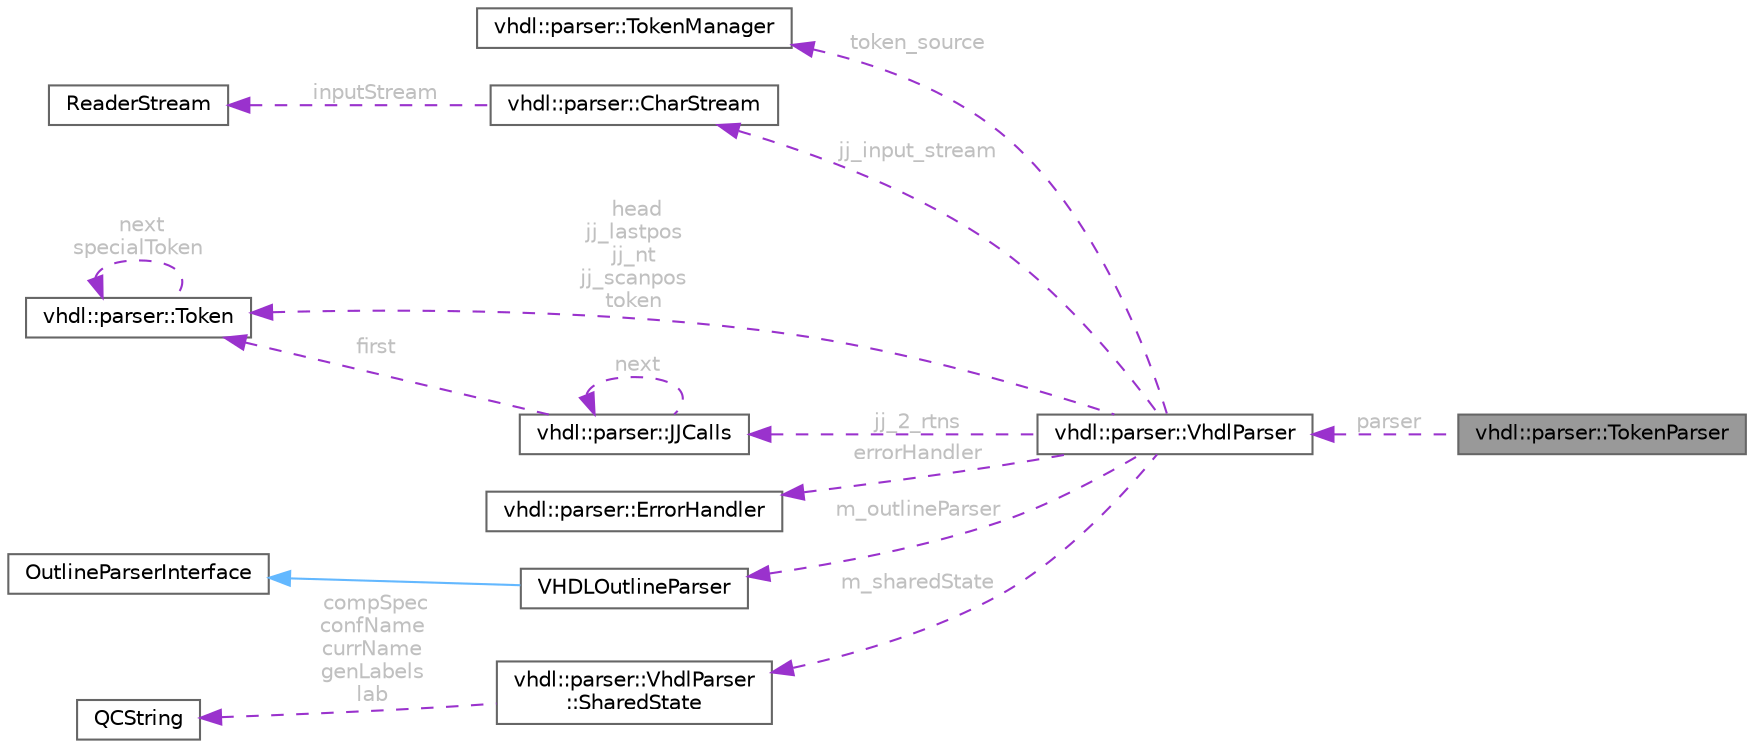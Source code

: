 digraph "vhdl::parser::TokenParser"
{
 // INTERACTIVE_SVG=YES
 // LATEX_PDF_SIZE
  bgcolor="transparent";
  edge [fontname=Helvetica,fontsize=10,labelfontname=Helvetica,labelfontsize=10];
  node [fontname=Helvetica,fontsize=10,shape=box,height=0.2,width=0.4];
  rankdir="LR";
  Node1 [label="vhdl::parser::TokenParser",height=0.2,width=0.4,color="gray40", fillcolor="grey60", style="filled", fontcolor="black",tooltip=" "];
  Node2 -> Node1 [dir="back",color="darkorchid3",style="dashed",label=" parser",fontcolor="grey" ];
  Node2 [label="vhdl::parser::VhdlParser",height=0.2,width=0.4,color="gray40", fillcolor="white", style="filled",URL="$de/d32/classvhdl_1_1parser_1_1_vhdl_parser.html",tooltip=" "];
  Node3 -> Node2 [dir="back",color="darkorchid3",style="dashed",label=" token_source",fontcolor="grey" ];
  Node3 [label="vhdl::parser::TokenManager",height=0.2,width=0.4,color="gray40", fillcolor="white", style="filled",URL="$d3/d2c/classvhdl_1_1parser_1_1_token_manager.html",tooltip="An implementation for this interface is generated by JavaCCParser."];
  Node4 -> Node2 [dir="back",color="darkorchid3",style="dashed",label=" jj_input_stream",fontcolor="grey" ];
  Node4 [label="vhdl::parser::CharStream",height=0.2,width=0.4,color="gray40", fillcolor="white", style="filled",URL="$d2/d98/classvhdl_1_1parser_1_1_char_stream.html",tooltip="This class describes a character stream that maintains line and column number positions of the charac..."];
  Node5 -> Node4 [dir="back",color="darkorchid3",style="dashed",label=" inputStream",fontcolor="grey" ];
  Node5 [label="ReaderStream",height=0.2,width=0.4,color="gray40", fillcolor="white", style="filled",URL="$d4/d89/class_reader_stream.html",tooltip=" "];
  Node6 -> Node2 [dir="back",color="darkorchid3",style="dashed",label=" head\njj_lastpos\njj_nt\njj_scanpos\ntoken",fontcolor="grey" ];
  Node6 [label="vhdl::parser::Token",height=0.2,width=0.4,color="gray40", fillcolor="white", style="filled",URL="$dc/de7/classvhdl_1_1parser_1_1_token.html",tooltip="Describes the input token stream."];
  Node6 -> Node6 [dir="back",color="darkorchid3",style="dashed",label=" next\nspecialToken",fontcolor="grey" ];
  Node7 -> Node2 [dir="back",color="darkorchid3",style="dashed",label=" jj_2_rtns",fontcolor="grey" ];
  Node7 [label="vhdl::parser::JJCalls",height=0.2,width=0.4,color="gray40", fillcolor="white", style="filled",URL="$d8/da3/structvhdl_1_1parser_1_1_j_j_calls.html",tooltip=" "];
  Node7 -> Node7 [dir="back",color="darkorchid3",style="dashed",label=" next",fontcolor="grey" ];
  Node6 -> Node7 [dir="back",color="darkorchid3",style="dashed",label=" first",fontcolor="grey" ];
  Node8 -> Node2 [dir="back",color="darkorchid3",style="dashed",label=" errorHandler",fontcolor="grey" ];
  Node8 [label="vhdl::parser::ErrorHandler",height=0.2,width=0.4,color="gray40", fillcolor="white", style="filled",URL="$df/d0f/classvhdl_1_1parser_1_1_error_handler.html",tooltip=" "];
  Node9 -> Node2 [dir="back",color="darkorchid3",style="dashed",label=" m_outlineParser",fontcolor="grey" ];
  Node9 [label="VHDLOutlineParser",height=0.2,width=0.4,color="gray40", fillcolor="white", style="filled",URL="$df/d4b/class_v_h_d_l_outline_parser.html",tooltip="VHDL parser using state-based lexical scanning."];
  Node10 -> Node9 [dir="back",color="steelblue1",style="solid"];
  Node10 [label="OutlineParserInterface",height=0.2,width=0.4,color="gray40", fillcolor="white", style="filled",URL="$d5/d79/class_outline_parser_interface.html",tooltip="Abstract interface for outline parsers."];
  Node11 -> Node2 [dir="back",color="darkorchid3",style="dashed",label=" m_sharedState",fontcolor="grey" ];
  Node11 [label="vhdl::parser::VhdlParser\l::SharedState",height=0.2,width=0.4,color="gray40", fillcolor="white", style="filled",URL="$d9/da2/structvhdl_1_1parser_1_1_vhdl_parser_1_1_shared_state.html",tooltip=" "];
  Node12 -> Node11 [dir="back",color="darkorchid3",style="dashed",label=" compSpec\nconfName\ncurrName\ngenLabels\nlab",fontcolor="grey" ];
  Node12 [label="QCString",height=0.2,width=0.4,color="gray40", fillcolor="white", style="filled",URL="$d9/d45/class_q_c_string.html",tooltip="This is an alternative implementation of QCString."];
}
